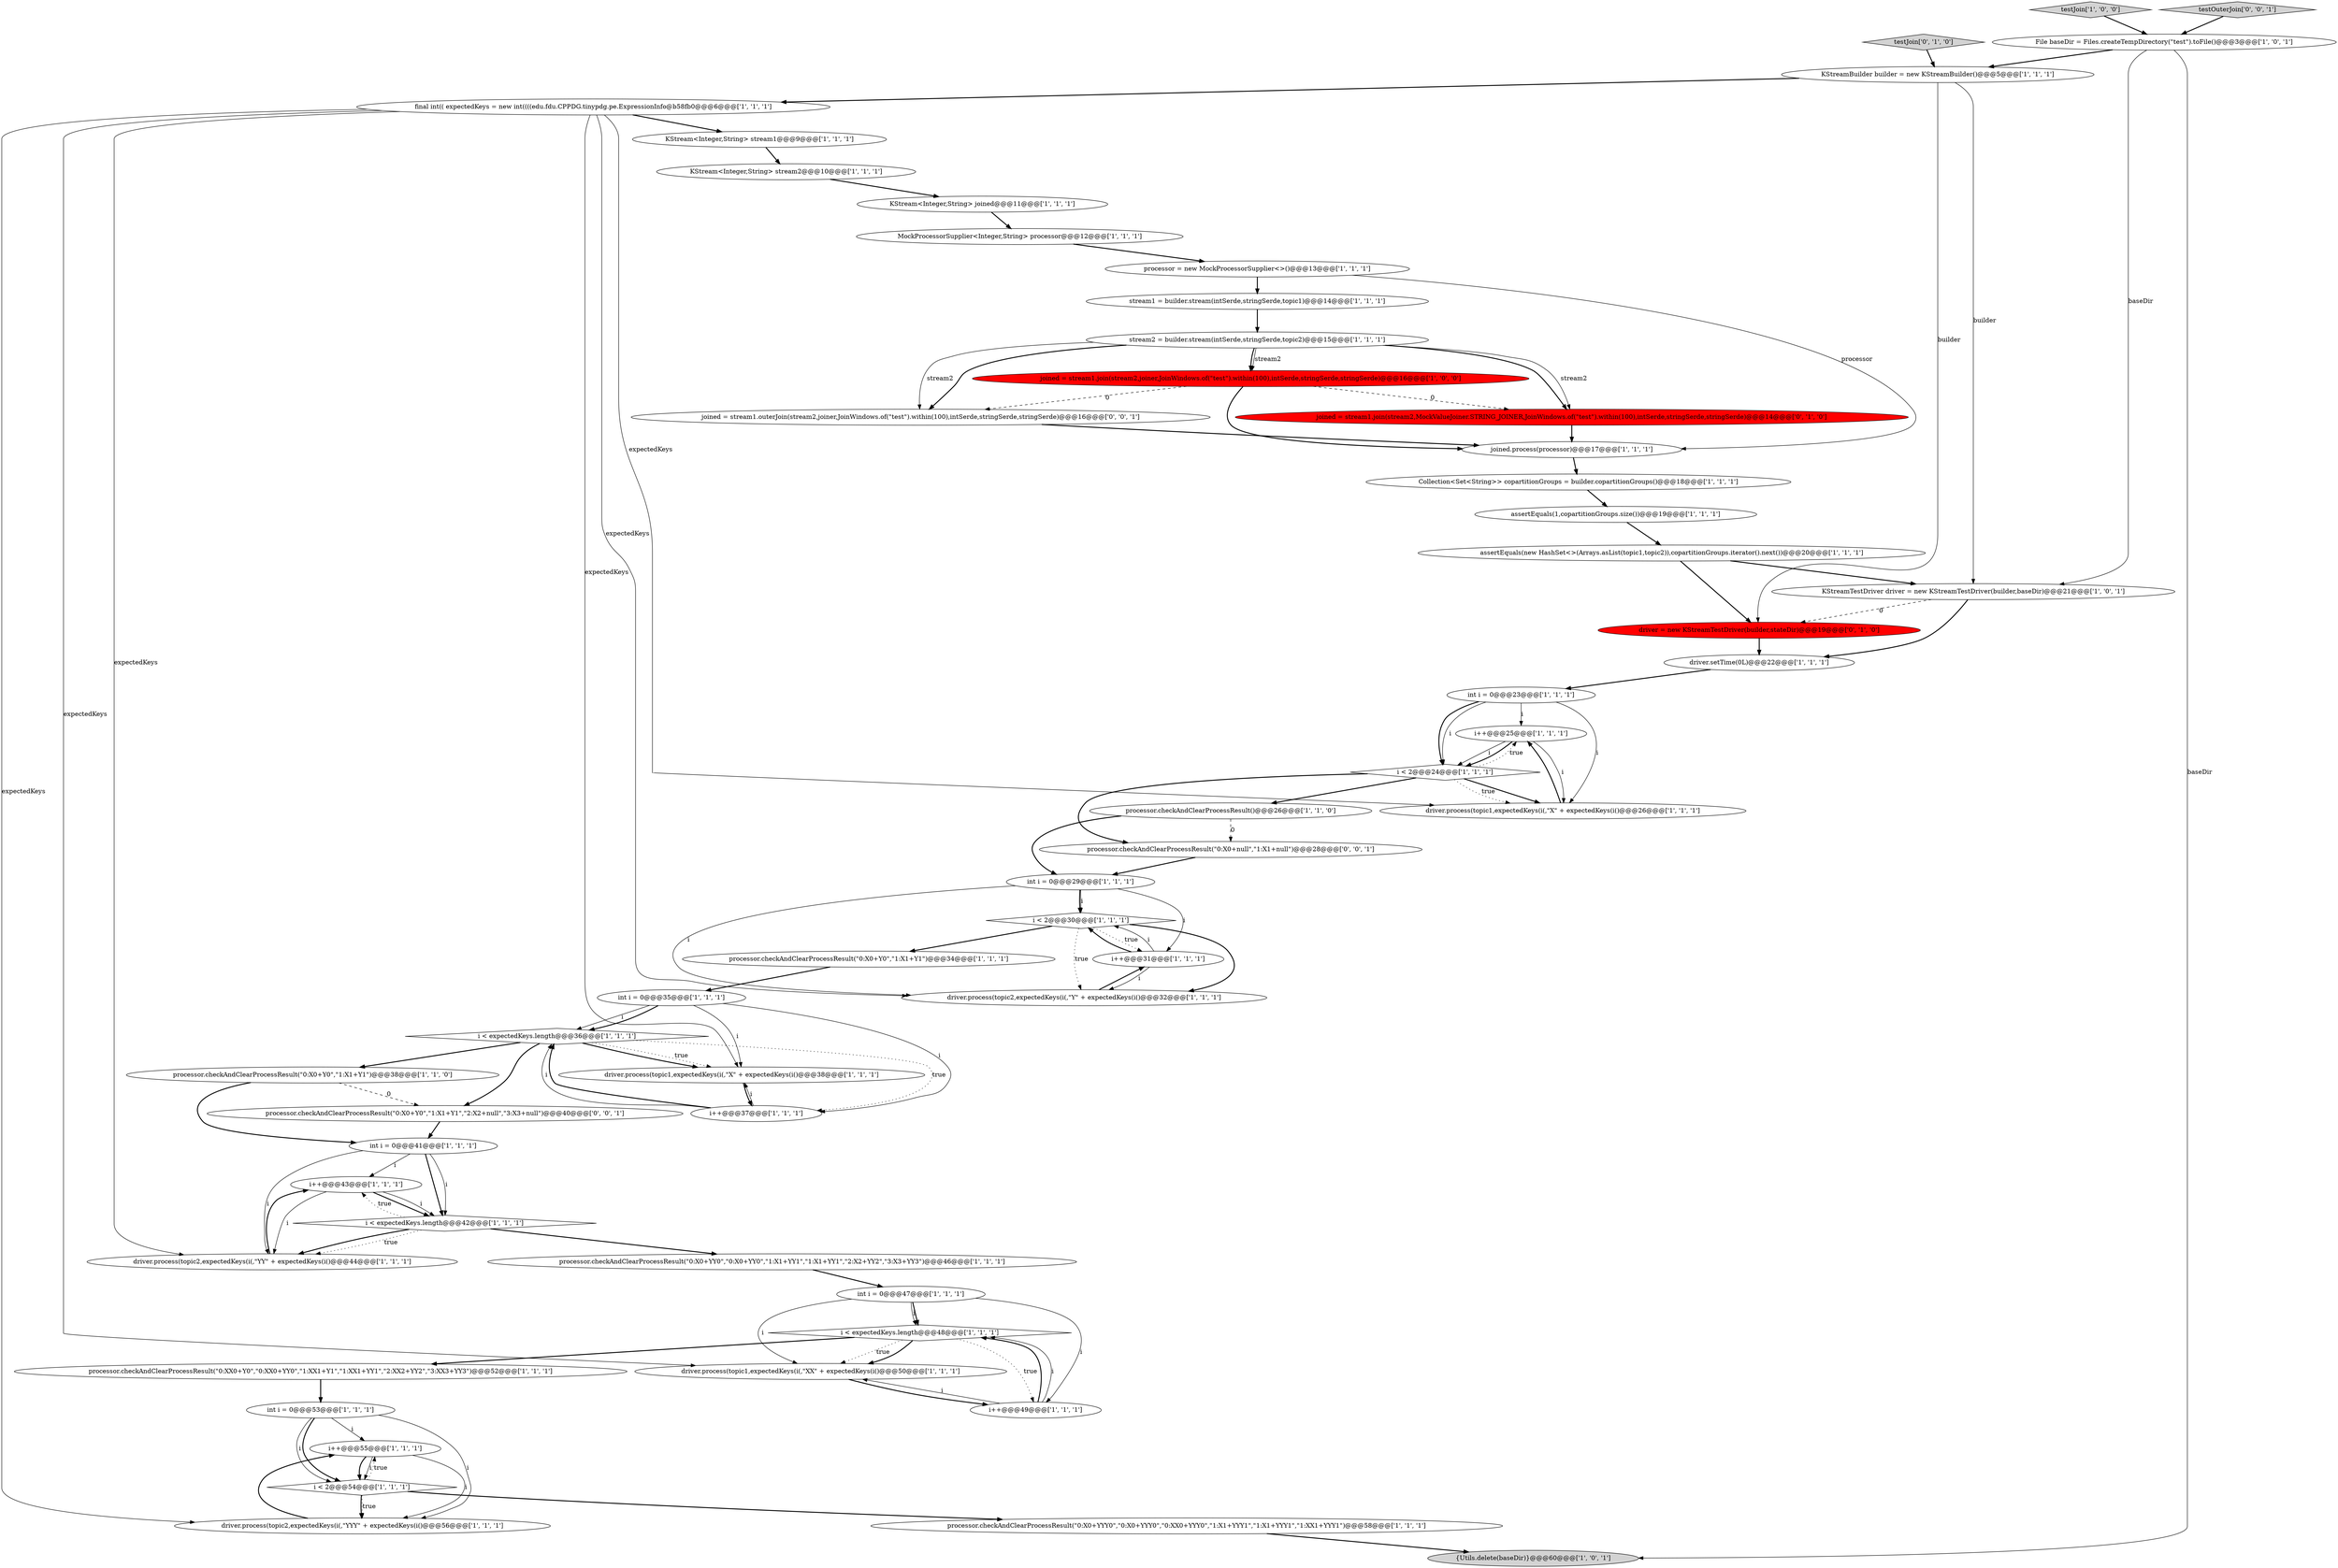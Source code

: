 digraph {
14 [style = filled, label = "testJoin['1', '0', '0']", fillcolor = lightgray, shape = diamond image = "AAA0AAABBB1BBB"];
46 [style = filled, label = "int i = 0@@@53@@@['1', '1', '1']", fillcolor = white, shape = ellipse image = "AAA0AAABBB1BBB"];
38 [style = filled, label = "int i = 0@@@23@@@['1', '1', '1']", fillcolor = white, shape = ellipse image = "AAA0AAABBB1BBB"];
27 [style = filled, label = "processor.checkAndClearProcessResult()@@@26@@@['1', '1', '0']", fillcolor = white, shape = ellipse image = "AAA0AAABBB1BBB"];
29 [style = filled, label = "i < expectedKeys.length@@@48@@@['1', '1', '1']", fillcolor = white, shape = diamond image = "AAA0AAABBB1BBB"];
0 [style = filled, label = "KStream<Integer,String> stream1@@@9@@@['1', '1', '1']", fillcolor = white, shape = ellipse image = "AAA0AAABBB1BBB"];
47 [style = filled, label = "i++@@@43@@@['1', '1', '1']", fillcolor = white, shape = ellipse image = "AAA0AAABBB1BBB"];
49 [style = filled, label = "driver = new KStreamTestDriver(builder,stateDir)@@@19@@@['0', '1', '0']", fillcolor = red, shape = ellipse image = "AAA1AAABBB2BBB"];
48 [style = filled, label = "driver.process(topic1,expectedKeys(i(,\"XX\" + expectedKeys(i()@@@50@@@['1', '1', '1']", fillcolor = white, shape = ellipse image = "AAA0AAABBB1BBB"];
21 [style = filled, label = "i < expectedKeys.length@@@36@@@['1', '1', '1']", fillcolor = white, shape = diamond image = "AAA0AAABBB1BBB"];
31 [style = filled, label = "assertEquals(1,copartitionGroups.size())@@@19@@@['1', '1', '1']", fillcolor = white, shape = ellipse image = "AAA0AAABBB1BBB"];
32 [style = filled, label = "i < expectedKeys.length@@@42@@@['1', '1', '1']", fillcolor = white, shape = diamond image = "AAA0AAABBB1BBB"];
36 [style = filled, label = "i++@@@49@@@['1', '1', '1']", fillcolor = white, shape = ellipse image = "AAA0AAABBB1BBB"];
30 [style = filled, label = "driver.process(topic2,expectedKeys(i(,\"YY\" + expectedKeys(i()@@@44@@@['1', '1', '1']", fillcolor = white, shape = ellipse image = "AAA0AAABBB1BBB"];
54 [style = filled, label = "processor.checkAndClearProcessResult(\"0:X0+Y0\",\"1:X1+Y1\",\"2:X2+null\",\"3:X3+null\")@@@40@@@['0', '0', '1']", fillcolor = white, shape = ellipse image = "AAA0AAABBB3BBB"];
25 [style = filled, label = "processor.checkAndClearProcessResult(\"0:X0+YYY0\",\"0:X0+YYY0\",\"0:XX0+YYY0\",\"1:X1+YYY1\",\"1:X1+YYY1\",\"1:XX1+YYY1\")@@@58@@@['1', '1', '1']", fillcolor = white, shape = ellipse image = "AAA0AAABBB1BBB"];
3 [style = filled, label = "int i = 0@@@35@@@['1', '1', '1']", fillcolor = white, shape = ellipse image = "AAA0AAABBB1BBB"];
7 [style = filled, label = "processor.checkAndClearProcessResult(\"0:X0+YY0\",\"0:X0+YY0\",\"1:X1+YY1\",\"1:X1+YY1\",\"2:X2+YY2\",\"3:X3+YY3\")@@@46@@@['1', '1', '1']", fillcolor = white, shape = ellipse image = "AAA0AAABBB1BBB"];
11 [style = filled, label = "KStream<Integer,String> joined@@@11@@@['1', '1', '1']", fillcolor = white, shape = ellipse image = "AAA0AAABBB1BBB"];
13 [style = filled, label = "processor.checkAndClearProcessResult(\"0:X0+Y0\",\"1:X1+Y1\")@@@34@@@['1', '1', '1']", fillcolor = white, shape = ellipse image = "AAA0AAABBB1BBB"];
15 [style = filled, label = "i++@@@25@@@['1', '1', '1']", fillcolor = white, shape = ellipse image = "AAA0AAABBB1BBB"];
16 [style = filled, label = "assertEquals(new HashSet<>(Arrays.asList(topic1,topic2)),copartitionGroups.iterator().next())@@@20@@@['1', '1', '1']", fillcolor = white, shape = ellipse image = "AAA0AAABBB1BBB"];
23 [style = filled, label = "joined.process(processor)@@@17@@@['1', '1', '1']", fillcolor = white, shape = ellipse image = "AAA0AAABBB1BBB"];
39 [style = filled, label = "KStreamBuilder builder = new KStreamBuilder()@@@5@@@['1', '1', '1']", fillcolor = white, shape = ellipse image = "AAA0AAABBB1BBB"];
22 [style = filled, label = "stream1 = builder.stream(intSerde,stringSerde,topic1)@@@14@@@['1', '1', '1']", fillcolor = white, shape = ellipse image = "AAA0AAABBB1BBB"];
6 [style = filled, label = "File baseDir = Files.createTempDirectory(\"test\").toFile()@@@3@@@['1', '0', '1']", fillcolor = white, shape = ellipse image = "AAA0AAABBB1BBB"];
43 [style = filled, label = "driver.process(topic1,expectedKeys(i(,\"X\" + expectedKeys(i()@@@38@@@['1', '1', '1']", fillcolor = white, shape = ellipse image = "AAA0AAABBB1BBB"];
24 [style = filled, label = "i < 2@@@24@@@['1', '1', '1']", fillcolor = white, shape = diamond image = "AAA0AAABBB1BBB"];
53 [style = filled, label = "processor.checkAndClearProcessResult(\"0:X0+null\",\"1:X1+null\")@@@28@@@['0', '0', '1']", fillcolor = white, shape = ellipse image = "AAA0AAABBB3BBB"];
41 [style = filled, label = "int i = 0@@@41@@@['1', '1', '1']", fillcolor = white, shape = ellipse image = "AAA0AAABBB1BBB"];
12 [style = filled, label = "int i = 0@@@47@@@['1', '1', '1']", fillcolor = white, shape = ellipse image = "AAA0AAABBB1BBB"];
35 [style = filled, label = "i++@@@55@@@['1', '1', '1']", fillcolor = white, shape = ellipse image = "AAA0AAABBB1BBB"];
8 [style = filled, label = "Collection<Set<String>> copartitionGroups = builder.copartitionGroups()@@@18@@@['1', '1', '1']", fillcolor = white, shape = ellipse image = "AAA0AAABBB1BBB"];
44 [style = filled, label = "driver.process(topic2,expectedKeys(i(,\"YYY\" + expectedKeys(i()@@@56@@@['1', '1', '1']", fillcolor = white, shape = ellipse image = "AAA0AAABBB1BBB"];
1 [style = filled, label = "KStreamTestDriver driver = new KStreamTestDriver(builder,baseDir)@@@21@@@['1', '0', '1']", fillcolor = white, shape = ellipse image = "AAA0AAABBB1BBB"];
19 [style = filled, label = "int i = 0@@@29@@@['1', '1', '1']", fillcolor = white, shape = ellipse image = "AAA0AAABBB1BBB"];
26 [style = filled, label = "i < 2@@@30@@@['1', '1', '1']", fillcolor = white, shape = diamond image = "AAA0AAABBB1BBB"];
33 [style = filled, label = "processor.checkAndClearProcessResult(\"0:XX0+Y0\",\"0:XX0+YY0\",\"1:XX1+Y1\",\"1:XX1+YY1\",\"2:XX2+YY2\",\"3:XX3+YY3\")@@@52@@@['1', '1', '1']", fillcolor = white, shape = ellipse image = "AAA0AAABBB1BBB"];
55 [style = filled, label = "joined = stream1.outerJoin(stream2,joiner,JoinWindows.of(\"test\").within(100),intSerde,stringSerde,stringSerde)@@@16@@@['0', '0', '1']", fillcolor = white, shape = ellipse image = "AAA0AAABBB3BBB"];
42 [style = filled, label = "{Utils.delete(baseDir)}@@@60@@@['1', '0', '1']", fillcolor = lightgray, shape = ellipse image = "AAA0AAABBB1BBB"];
51 [style = filled, label = "testJoin['0', '1', '0']", fillcolor = lightgray, shape = diamond image = "AAA0AAABBB2BBB"];
40 [style = filled, label = "MockProcessorSupplier<Integer,String> processor@@@12@@@['1', '1', '1']", fillcolor = white, shape = ellipse image = "AAA0AAABBB1BBB"];
5 [style = filled, label = "processor.checkAndClearProcessResult(\"0:X0+Y0\",\"1:X1+Y1\")@@@38@@@['1', '1', '0']", fillcolor = white, shape = ellipse image = "AAA0AAABBB1BBB"];
17 [style = filled, label = "i++@@@31@@@['1', '1', '1']", fillcolor = white, shape = ellipse image = "AAA0AAABBB1BBB"];
52 [style = filled, label = "testOuterJoin['0', '0', '1']", fillcolor = lightgray, shape = diamond image = "AAA0AAABBB3BBB"];
37 [style = filled, label = "i++@@@37@@@['1', '1', '1']", fillcolor = white, shape = ellipse image = "AAA0AAABBB1BBB"];
34 [style = filled, label = "joined = stream1.join(stream2,joiner,JoinWindows.of(\"test\").within(100),intSerde,stringSerde,stringSerde)@@@16@@@['1', '0', '0']", fillcolor = red, shape = ellipse image = "AAA1AAABBB1BBB"];
10 [style = filled, label = "driver.process(topic2,expectedKeys(i(,\"Y\" + expectedKeys(i()@@@32@@@['1', '1', '1']", fillcolor = white, shape = ellipse image = "AAA0AAABBB1BBB"];
9 [style = filled, label = "final int(( expectedKeys = new int((((edu.fdu.CPPDG.tinypdg.pe.ExpressionInfo@b58fb0@@@6@@@['1', '1', '1']", fillcolor = white, shape = ellipse image = "AAA0AAABBB1BBB"];
4 [style = filled, label = "processor = new MockProcessorSupplier<>()@@@13@@@['1', '1', '1']", fillcolor = white, shape = ellipse image = "AAA0AAABBB1BBB"];
45 [style = filled, label = "KStream<Integer,String> stream2@@@10@@@['1', '1', '1']", fillcolor = white, shape = ellipse image = "AAA0AAABBB1BBB"];
20 [style = filled, label = "driver.process(topic1,expectedKeys(i(,\"X\" + expectedKeys(i()@@@26@@@['1', '1', '1']", fillcolor = white, shape = ellipse image = "AAA0AAABBB1BBB"];
50 [style = filled, label = "joined = stream1.join(stream2,MockValueJoiner.STRING_JOINER,JoinWindows.of(\"test\").within(100),intSerde,stringSerde,stringSerde)@@@14@@@['0', '1', '0']", fillcolor = red, shape = ellipse image = "AAA1AAABBB2BBB"];
18 [style = filled, label = "i < 2@@@54@@@['1', '1', '1']", fillcolor = white, shape = diamond image = "AAA0AAABBB1BBB"];
2 [style = filled, label = "driver.setTime(0L)@@@22@@@['1', '1', '1']", fillcolor = white, shape = ellipse image = "AAA0AAABBB1BBB"];
28 [style = filled, label = "stream2 = builder.stream(intSerde,stringSerde,topic2)@@@15@@@['1', '1', '1']", fillcolor = white, shape = ellipse image = "AAA0AAABBB1BBB"];
40->4 [style = bold, label=""];
12->29 [style = solid, label="i"];
18->35 [style = dotted, label="true"];
26->10 [style = bold, label=""];
39->9 [style = bold, label=""];
36->29 [style = bold, label=""];
29->48 [style = dotted, label="true"];
44->35 [style = bold, label=""];
21->43 [style = bold, label=""];
28->50 [style = bold, label=""];
19->17 [style = solid, label="i"];
21->54 [style = bold, label=""];
10->17 [style = bold, label=""];
28->55 [style = solid, label="stream2"];
38->24 [style = solid, label="i"];
53->19 [style = bold, label=""];
18->44 [style = bold, label=""];
1->49 [style = dashed, label="0"];
55->23 [style = bold, label=""];
16->49 [style = bold, label=""];
33->46 [style = bold, label=""];
51->39 [style = bold, label=""];
32->30 [style = dotted, label="true"];
38->15 [style = solid, label="i"];
37->43 [style = solid, label="i"];
39->49 [style = solid, label="builder"];
6->42 [style = solid, label="baseDir"];
21->37 [style = dotted, label="true"];
27->19 [style = bold, label=""];
20->15 [style = bold, label=""];
24->53 [style = bold, label=""];
24->27 [style = bold, label=""];
29->36 [style = dotted, label="true"];
28->55 [style = bold, label=""];
5->54 [style = dashed, label="0"];
41->32 [style = bold, label=""];
35->18 [style = bold, label=""];
50->23 [style = bold, label=""];
41->32 [style = solid, label="i"];
37->21 [style = bold, label=""];
3->21 [style = solid, label="i"];
32->7 [style = bold, label=""];
54->41 [style = bold, label=""];
23->8 [style = bold, label=""];
17->26 [style = solid, label="i"];
27->53 [style = dashed, label="0"];
26->13 [style = bold, label=""];
45->11 [style = bold, label=""];
41->30 [style = solid, label="i"];
46->44 [style = solid, label="i"];
24->20 [style = bold, label=""];
37->21 [style = solid, label="i"];
12->29 [style = bold, label=""];
3->37 [style = solid, label="i"];
19->26 [style = bold, label=""];
32->47 [style = dotted, label="true"];
15->24 [style = solid, label="i"];
18->25 [style = bold, label=""];
3->43 [style = solid, label="i"];
30->47 [style = bold, label=""];
6->39 [style = bold, label=""];
4->22 [style = bold, label=""];
14->6 [style = bold, label=""];
28->50 [style = solid, label="stream2"];
34->50 [style = dashed, label="0"];
46->35 [style = solid, label="i"];
9->30 [style = solid, label="expectedKeys"];
8->31 [style = bold, label=""];
0->45 [style = bold, label=""];
38->24 [style = bold, label=""];
18->44 [style = dotted, label="true"];
19->10 [style = solid, label="i"];
22->28 [style = bold, label=""];
32->30 [style = bold, label=""];
46->18 [style = bold, label=""];
21->5 [style = bold, label=""];
47->32 [style = bold, label=""];
6->1 [style = solid, label="baseDir"];
16->1 [style = bold, label=""];
28->34 [style = solid, label="stream2"];
34->55 [style = dashed, label="0"];
4->23 [style = solid, label="processor"];
26->17 [style = dotted, label="true"];
24->20 [style = dotted, label="true"];
47->30 [style = solid, label="i"];
52->6 [style = bold, label=""];
25->42 [style = bold, label=""];
49->2 [style = bold, label=""];
3->21 [style = bold, label=""];
34->23 [style = bold, label=""];
1->2 [style = bold, label=""];
39->1 [style = solid, label="builder"];
36->48 [style = solid, label="i"];
12->36 [style = solid, label="i"];
15->20 [style = solid, label="i"];
47->32 [style = solid, label="i"];
17->10 [style = solid, label="i"];
21->43 [style = dotted, label="true"];
9->48 [style = solid, label="expectedKeys"];
17->26 [style = bold, label=""];
9->0 [style = bold, label=""];
48->36 [style = bold, label=""];
46->18 [style = solid, label="i"];
28->34 [style = bold, label=""];
31->16 [style = bold, label=""];
7->12 [style = bold, label=""];
9->44 [style = solid, label="expectedKeys"];
9->20 [style = solid, label="expectedKeys"];
43->37 [style = bold, label=""];
11->40 [style = bold, label=""];
19->26 [style = solid, label="i"];
2->38 [style = bold, label=""];
29->33 [style = bold, label=""];
38->20 [style = solid, label="i"];
5->41 [style = bold, label=""];
13->3 [style = bold, label=""];
9->10 [style = solid, label="expectedKeys"];
9->43 [style = solid, label="expectedKeys"];
35->18 [style = solid, label="i"];
26->10 [style = dotted, label="true"];
15->24 [style = bold, label=""];
36->29 [style = solid, label="i"];
24->15 [style = dotted, label="true"];
12->48 [style = solid, label="i"];
29->48 [style = bold, label=""];
41->47 [style = solid, label="i"];
35->44 [style = solid, label="i"];
}
